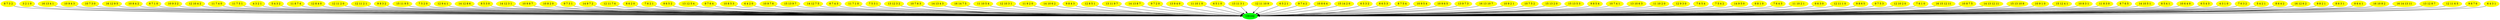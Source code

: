 strict digraph  {
	"8 7 3 2"	 [color=yellow,
		style=filled];
	CEGHJ	 [color=green,
		style=filled];
	"8 7 3 2" -> CEGHJ;
	"3 2 1 0"	 [color=yellow,
		style=filled];
	"3 2 1 0" -> CEGHJ;
	"16 13 4 1"	 [color=yellow,
		style=filled];
	"16 13 4 1" -> CEGHJ;
	"10 9 4 3"	 [color=yellow,
		style=filled];
	"10 9 4 3" -> CEGHJ;
	"10 7 3 0"	 [color=yellow,
		style=filled];
	"10 7 3 0" -> CEGHJ;
	"16 12 9 5"	 [color=yellow,
		style=filled];
	"16 12 9 5" -> CEGHJ;
	"10 8 4 2"	 [color=yellow,
		style=filled];
	"10 8 4 2" -> CEGHJ;
	"8 7 1 0"	 [color=yellow,
		style=filled];
	"8 7 1 0" -> CEGHJ;
	"10 9 3 2"	 [color=yellow,
		style=filled];
	"10 9 3 2" -> CEGHJ;
	"12 10 4 2"	 [color=yellow,
		style=filled];
	"12 10 4 2" -> CEGHJ;
	"11 7 4 0"	 [color=yellow,
		style=filled];
	"11 7 4 0" -> CEGHJ;
	"11 7 5 1"	 [color=yellow,
		style=filled];
	"11 7 5 1" -> CEGHJ;
	"4 3 2 1"	 [color=yellow,
		style=filled];
	"4 3 2 1" -> CEGHJ;
	"5 4 3 2"	 [color=yellow,
		style=filled];
	"5 4 3 2" -> CEGHJ;
	"11 8 7 4"	 [color=yellow,
		style=filled];
	"11 8 7 4" -> CEGHJ;
	"12 8 4 0"	 [color=yellow,
		style=filled];
	"12 8 4 0" -> CEGHJ;
	"12 11 2 0"	 [color=yellow,
		style=filled];
	"12 11 2 0" -> CEGHJ;
	"12 11 2 1"	 [color=yellow,
		style=filled];
	"12 11 2 1" -> CEGHJ;
	"9 8 3 2"	 [color=yellow,
		style=filled];
	"9 8 3 2" -> CEGHJ;
	"15 11 9 5"	 [color=yellow,
		style=filled];
	"15 11 9 5" -> CEGHJ;
	"7 5 2 0"	 [color=yellow,
		style=filled];
	"7 5 2 0" -> CEGHJ;
	"12 9 4 1"	 [color=yellow,
		style=filled];
	"12 9 4 1" -> CEGHJ;
	"14 12 8 6"	 [color=yellow,
		style=filled];
	"14 12 8 6" -> CEGHJ;
	"8 5 3 0"	 [color=yellow,
		style=filled];
	"8 5 3 0" -> CEGHJ;
	"14 12 3 1"	 [color=yellow,
		style=filled];
	"14 12 3 1" -> CEGHJ;
	"10 9 8 7"	 [color=yellow,
		style=filled];
	"10 9 8 7" -> CEGHJ;
	"10 8 2 0"	 [color=yellow,
		style=filled];
	"10 8 2 0" -> CEGHJ;
	"9 7 3 1"	 [color=yellow,
		style=filled];
	"9 7 3 1" -> CEGHJ;
	"14 9 7 2"	 [color=yellow,
		style=filled];
	"14 9 7 2" -> CEGHJ;
	"12 11 7 6"	 [color=yellow,
		style=filled];
	"12 11 7 6" -> CEGHJ;
	"8 6 2 0"	 [color=yellow,
		style=filled];
	"8 6 2 0" -> CEGHJ;
	"7 6 2 1"	 [color=yellow,
		style=filled];
	"7 6 2 1" -> CEGHJ;
	"9 6 5 2"	 [color=yellow,
		style=filled];
	"9 6 5 2" -> CEGHJ;
	"13 12 5 4"	 [color=yellow,
		style=filled];
	"13 12 5 4" -> CEGHJ;
	"9 7 6 4"	 [color=yellow,
		style=filled];
	"9 7 6 4" -> CEGHJ;
	"10 8 5 3"	 [color=yellow,
		style=filled];
	"10 8 5 3" -> CEGHJ;
	"6 4 2 0"	 [color=yellow,
		style=filled];
	"6 4 2 0" -> CEGHJ;
	"10 9 7 6"	 [color=yellow,
		style=filled];
	"10 9 7 6" -> CEGHJ;
	"15 13 9 7"	 [color=yellow,
		style=filled];
	"15 13 9 7" -> CEGHJ;
	"14 12 7 5"	 [color=yellow,
		style=filled];
	"14 12 7 5" -> CEGHJ;
	"8 7 4 3"	 [color=yellow,
		style=filled];
	"8 7 4 3" -> CEGHJ;
	"11 7 1 0"	 [color=yellow,
		style=filled];
	"11 7 1 0" -> CEGHJ;
	"7 5 3 1"	 [color=yellow,
		style=filled];
	"7 5 3 1" -> CEGHJ;
	"13 12 3 2"	 [color=yellow,
		style=filled];
	"13 12 3 2" -> CEGHJ;
	"10 7 6 3"	 [color=yellow,
		style=filled];
	"10 7 6 3" -> CEGHJ;
	"14 13 4 3"	 [color=yellow,
		style=filled];
	"14 13 4 3" -> CEGHJ;
	"16 14 7 5"	 [color=yellow,
		style=filled];
	"16 14 7 5" -> CEGHJ;
	"11 10 5 4"	 [color=yellow,
		style=filled];
	"11 10 5 4" -> CEGHJ;
	"12 10 3 1"	 [color=yellow,
		style=filled];
	"12 10 3 1" -> CEGHJ;
	"11 9 2 0"	 [color=yellow,
		style=filled];
	"11 9 2 0" -> CEGHJ;
	"14 10 6 2"	 [color=yellow,
		style=filled];
	"14 10 6 2" -> CEGHJ;
	"9 8 4 3"	 [color=yellow,
		style=filled];
	"9 8 4 3" -> CEGHJ;
	"12 8 5 1"	 [color=yellow,
		style=filled];
	"12 8 5 1" -> CEGHJ;
	"13 11 9 7"	 [color=yellow,
		style=filled];
	"13 11 9 7" -> CEGHJ;
	"14 13 8 7"	 [color=yellow,
		style=filled];
	"14 13 8 7" -> CEGHJ;
	"9 7 2 0"	 [color=yellow,
		style=filled];
	"9 7 2 0" -> CEGHJ;
	"13 9 4 0"	 [color=yellow,
		style=filled];
	"13 9 4 0" -> CEGHJ;
	"11 10 1 0"	 [color=yellow,
		style=filled];
	"11 10 1 0" -> CEGHJ;
	"6 5 1 0"	 [color=yellow,
		style=filled];
	"6 5 1 0" -> CEGHJ;
	"13 11 3 1"	 [color=yellow,
		style=filled];
	"13 11 3 1" -> CEGHJ;
	"12 11 10 9"	 [color=yellow,
		style=filled];
	"12 11 10 9" -> CEGHJ;
	"6 5 2 1"	 [color=yellow,
		style=filled];
	"6 5 2 1" -> CEGHJ;
	"9 7 4 2"	 [color=yellow,
		style=filled];
	"9 7 4 2" -> CEGHJ;
	"10 8 6 4"	 [color=yellow,
		style=filled];
	"10 8 6 4" -> CEGHJ;
	"15 14 2 0"	 [color=yellow,
		style=filled];
	"15 14 2 0" -> CEGHJ;
	"6 5 3 2"	 [color=yellow,
		style=filled];
	"6 5 3 2" -> CEGHJ;
	"8 6 5 3"	 [color=yellow,
		style=filled];
	"8 6 5 3" -> CEGHJ;
	"8 7 5 4"	 [color=yellow,
		style=filled];
	"8 7 5 4" -> CEGHJ;
	"10 9 5 4"	 [color=yellow,
		style=filled];
	"10 9 5 4" -> CEGHJ;
	"10 9 6 5"	 [color=yellow,
		style=filled];
	"10 9 6 5" -> CEGHJ;
	"13 9 7 3"	 [color=yellow,
		style=filled];
	"13 9 7 3" -> CEGHJ;
	"16 13 10 7"	 [color=yellow,
		style=filled];
	"16 13 10 7" -> CEGHJ;
	"10 9 2 1"	 [color=yellow,
		style=filled];
	"10 9 2 1" -> CEGHJ;
	"10 7 5 2"	 [color=yellow,
		style=filled];
	"10 7 5 2" -> CEGHJ;
	"15 13 2 0"	 [color=yellow,
		style=filled];
	"15 13 2 0" -> CEGHJ;
	"15 13 5 3"	 [color=yellow,
		style=filled];
	"15 13 5 3" -> CEGHJ;
	"9 8 5 4"	 [color=yellow,
		style=filled];
	"9 8 5 4" -> CEGHJ;
	"10 7 4 1"	 [color=yellow,
		style=filled];
	"10 7 4 1" -> CEGHJ;
	"13 10 6 3"	 [color=yellow,
		style=filled];
	"13 10 6 3" -> CEGHJ;
	"11 10 2 0"	 [color=yellow,
		style=filled];
	"11 10 2 0" -> CEGHJ;
	"12 9 3 0"	 [color=yellow,
		style=filled];
	"12 9 3 0" -> CEGHJ;
	"7 6 5 4"	 [color=yellow,
		style=filled];
	"7 6 5 4" -> CEGHJ;
	"7 5 4 2"	 [color=yellow,
		style=filled];
	"7 5 4 2" -> CEGHJ;
	"14 9 5 0"	 [color=yellow,
		style=filled];
	"14 9 5 0" -> CEGHJ;
	"9 8 1 0"	 [color=yellow,
		style=filled];
	"9 8 1 0" -> CEGHJ;
	"7 6 4 3"	 [color=yellow,
		style=filled];
	"7 6 4 3" -> CEGHJ;
	"11 10 2 1"	 [color=yellow,
		style=filled];
	"11 10 2 1" -> CEGHJ;
	"9 6 3 0"	 [color=yellow,
		style=filled];
	"9 6 3 0" -> CEGHJ;
	"12 11 1 0"	 [color=yellow,
		style=filled];
	"12 11 1 0" -> CEGHJ;
	"9 8 6 5"	 [color=yellow,
		style=filled];
	"9 8 6 5" -> CEGHJ;
	"9 7 5 3"	 [color=yellow,
		style=filled];
	"9 7 5 3" -> CEGHJ;
	"12 10 2 0"	 [color=yellow,
		style=filled];
	"12 10 2 0" -> CEGHJ;
	"7 6 1 0"	 [color=yellow,
		style=filled];
	"7 6 1 0" -> CEGHJ;
	"16 15 12 11"	 [color=yellow,
		style=filled];
	"16 15 12 11" -> CEGHJ;
	"10 8 7 5"	 [color=yellow,
		style=filled];
	"10 8 7 5" -> CEGHJ;
	"14 13 12 11"	 [color=yellow,
		style=filled];
	"14 13 12 11" -> CEGHJ;
	"15 13 10 8"	 [color=yellow,
		style=filled];
	"15 13 10 8" -> CEGHJ;
	"10 9 1 0"	 [color=yellow,
		style=filled];
	"10 9 1 0" -> CEGHJ;
	"15 12 4 1"	 [color=yellow,
		style=filled];
	"15 12 4 1" -> CEGHJ;
	"10 8 3 1"	 [color=yellow,
		style=filled];
	"10 8 3 1" -> CEGHJ;
	"11 8 3 0"	 [color=yellow,
		style=filled];
	"11 8 3 0" -> CEGHJ;
	"8 7 6 5"	 [color=yellow,
		style=filled];
	"8 7 6 5" -> CEGHJ;
	"14 10 5 1"	 [color=yellow,
		style=filled];
	"14 10 5 1" -> CEGHJ;
	"8 5 4 1"	 [color=yellow,
		style=filled];
	"8 5 4 1" -> CEGHJ;
	"10 6 4 0"	 [color=yellow,
		style=filled];
	"10 6 4 0" -> CEGHJ;
	"6 5 4 3"	 [color=yellow,
		style=filled];
	"6 5 4 3" -> CEGHJ;
	"4 3 1 0"	 [color=yellow,
		style=filled];
	"4 3 1 0" -> CEGHJ;
	"7 6 3 2"	 [color=yellow,
		style=filled];
	"7 6 3 2" -> CEGHJ;
	"5 4 2 1"	 [color=yellow,
		style=filled];
	"5 4 2 1" -> CEGHJ;
	"8 6 4 2"	 [color=yellow,
		style=filled];
	"8 6 4 2" -> CEGHJ;
	"16 12 6 2"	 [color=yellow,
		style=filled];
	"16 12 6 2" -> CEGHJ;
	"9 8 2 1"	 [color=yellow,
		style=filled];
	"9 8 2 1" -> CEGHJ;
	"8 6 3 1"	 [color=yellow,
		style=filled];
	"8 6 3 1" -> CEGHJ;
	"9 6 4 1"	 [color=yellow,
		style=filled];
	"9 6 4 1" -> CEGHJ;
	"16 10 8 2"	 [color=yellow,
		style=filled];
	"16 10 8 2" -> CEGHJ;
	"16 14 13 11"	 [color=yellow,
		style=filled];
	"16 14 13 11" -> CEGHJ;
	"13 12 8 7"	 [color=yellow,
		style=filled];
	"13 12 8 7" -> CEGHJ;
	"12 11 6 5"	 [color=yellow,
		style=filled];
	"12 11 6 5" -> CEGHJ;
	"9 8 7 6"	 [color=yellow,
		style=filled];
	"9 8 7 6" -> CEGHJ;
	"6 4 3 1"	 [color=yellow,
		style=filled];
	"6 4 3 1" -> CEGHJ;
}
